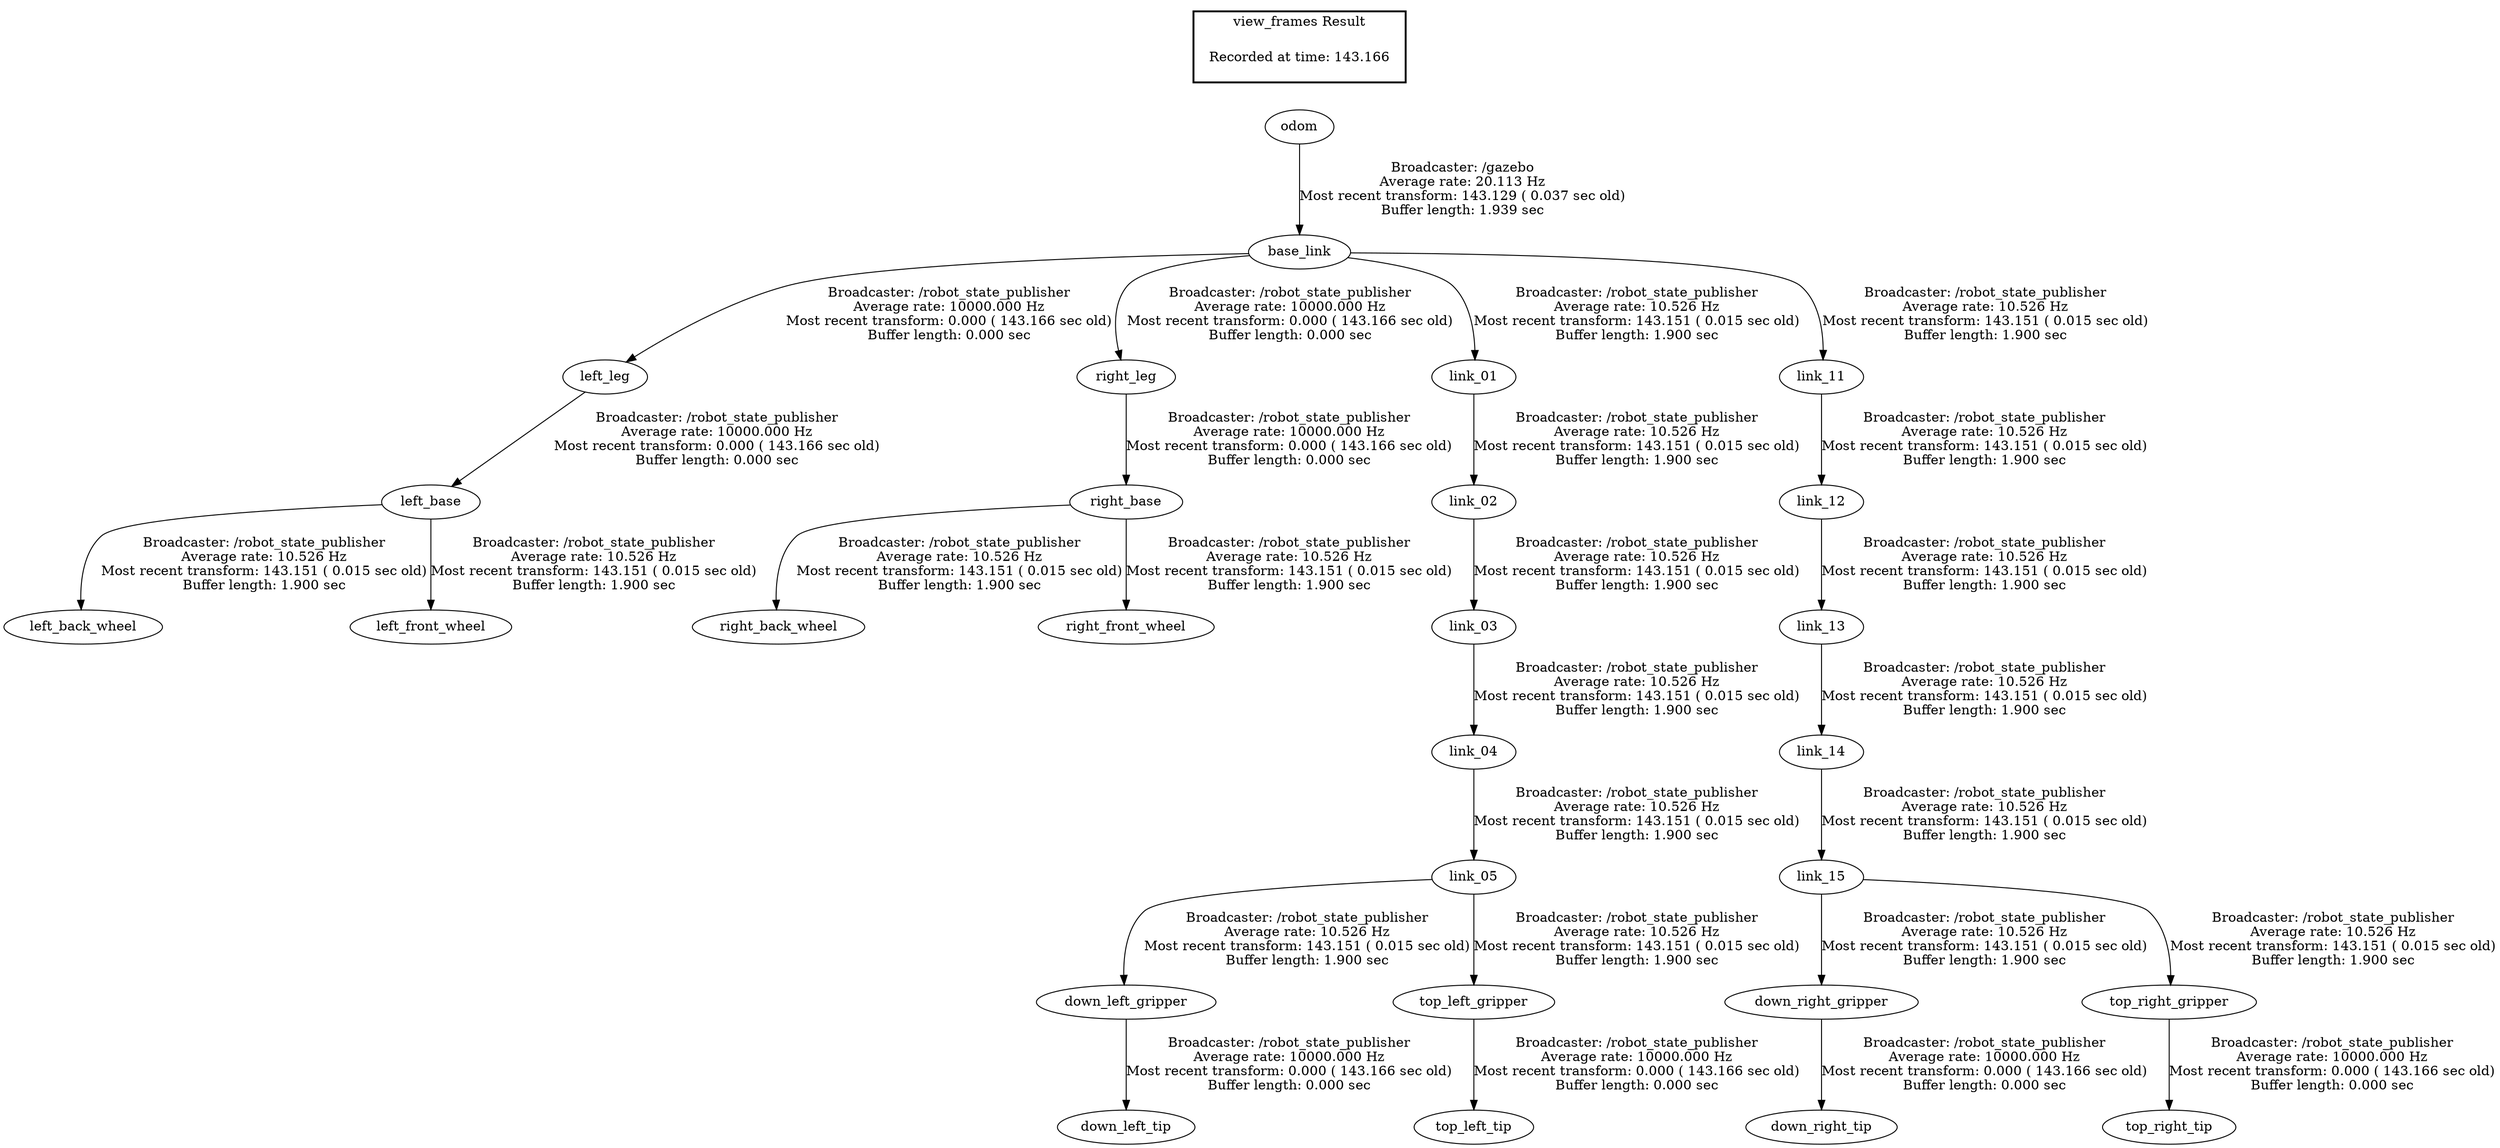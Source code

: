 digraph G {
"base_link" -> "left_leg"[label="Broadcaster: /robot_state_publisher\nAverage rate: 10000.000 Hz\nMost recent transform: 0.000 ( 143.166 sec old)\nBuffer length: 0.000 sec\n"];
"odom" -> "base_link"[label="Broadcaster: /gazebo\nAverage rate: 20.113 Hz\nMost recent transform: 143.129 ( 0.037 sec old)\nBuffer length: 1.939 sec\n"];
"base_link" -> "right_leg"[label="Broadcaster: /robot_state_publisher\nAverage rate: 10000.000 Hz\nMost recent transform: 0.000 ( 143.166 sec old)\nBuffer length: 0.000 sec\n"];
"down_left_gripper" -> "down_left_tip"[label="Broadcaster: /robot_state_publisher\nAverage rate: 10000.000 Hz\nMost recent transform: 0.000 ( 143.166 sec old)\nBuffer length: 0.000 sec\n"];
"link_05" -> "down_left_gripper"[label="Broadcaster: /robot_state_publisher\nAverage rate: 10.526 Hz\nMost recent transform: 143.151 ( 0.015 sec old)\nBuffer length: 1.900 sec\n"];
"down_right_gripper" -> "down_right_tip"[label="Broadcaster: /robot_state_publisher\nAverage rate: 10000.000 Hz\nMost recent transform: 0.000 ( 143.166 sec old)\nBuffer length: 0.000 sec\n"];
"link_15" -> "down_right_gripper"[label="Broadcaster: /robot_state_publisher\nAverage rate: 10.526 Hz\nMost recent transform: 143.151 ( 0.015 sec old)\nBuffer length: 1.900 sec\n"];
"left_leg" -> "left_base"[label="Broadcaster: /robot_state_publisher\nAverage rate: 10000.000 Hz\nMost recent transform: 0.000 ( 143.166 sec old)\nBuffer length: 0.000 sec\n"];
"right_leg" -> "right_base"[label="Broadcaster: /robot_state_publisher\nAverage rate: 10000.000 Hz\nMost recent transform: 0.000 ( 143.166 sec old)\nBuffer length: 0.000 sec\n"];
"top_left_gripper" -> "top_left_tip"[label="Broadcaster: /robot_state_publisher\nAverage rate: 10000.000 Hz\nMost recent transform: 0.000 ( 143.166 sec old)\nBuffer length: 0.000 sec\n"];
"link_05" -> "top_left_gripper"[label="Broadcaster: /robot_state_publisher\nAverage rate: 10.526 Hz\nMost recent transform: 143.151 ( 0.015 sec old)\nBuffer length: 1.900 sec\n"];
"top_right_gripper" -> "top_right_tip"[label="Broadcaster: /robot_state_publisher\nAverage rate: 10000.000 Hz\nMost recent transform: 0.000 ( 143.166 sec old)\nBuffer length: 0.000 sec\n"];
"link_15" -> "top_right_gripper"[label="Broadcaster: /robot_state_publisher\nAverage rate: 10.526 Hz\nMost recent transform: 143.151 ( 0.015 sec old)\nBuffer length: 1.900 sec\n"];
"base_link" -> "link_01"[label="Broadcaster: /robot_state_publisher\nAverage rate: 10.526 Hz\nMost recent transform: 143.151 ( 0.015 sec old)\nBuffer length: 1.900 sec\n"];
"base_link" -> "link_11"[label="Broadcaster: /robot_state_publisher\nAverage rate: 10.526 Hz\nMost recent transform: 143.151 ( 0.015 sec old)\nBuffer length: 1.900 sec\n"];
"link_04" -> "link_05"[label="Broadcaster: /robot_state_publisher\nAverage rate: 10.526 Hz\nMost recent transform: 143.151 ( 0.015 sec old)\nBuffer length: 1.900 sec\n"];
"link_14" -> "link_15"[label="Broadcaster: /robot_state_publisher\nAverage rate: 10.526 Hz\nMost recent transform: 143.151 ( 0.015 sec old)\nBuffer length: 1.900 sec\n"];
"left_base" -> "left_back_wheel"[label="Broadcaster: /robot_state_publisher\nAverage rate: 10.526 Hz\nMost recent transform: 143.151 ( 0.015 sec old)\nBuffer length: 1.900 sec\n"];
"left_base" -> "left_front_wheel"[label="Broadcaster: /robot_state_publisher\nAverage rate: 10.526 Hz\nMost recent transform: 143.151 ( 0.015 sec old)\nBuffer length: 1.900 sec\n"];
"link_01" -> "link_02"[label="Broadcaster: /robot_state_publisher\nAverage rate: 10.526 Hz\nMost recent transform: 143.151 ( 0.015 sec old)\nBuffer length: 1.900 sec\n"];
"link_02" -> "link_03"[label="Broadcaster: /robot_state_publisher\nAverage rate: 10.526 Hz\nMost recent transform: 143.151 ( 0.015 sec old)\nBuffer length: 1.900 sec\n"];
"link_03" -> "link_04"[label="Broadcaster: /robot_state_publisher\nAverage rate: 10.526 Hz\nMost recent transform: 143.151 ( 0.015 sec old)\nBuffer length: 1.900 sec\n"];
"link_11" -> "link_12"[label="Broadcaster: /robot_state_publisher\nAverage rate: 10.526 Hz\nMost recent transform: 143.151 ( 0.015 sec old)\nBuffer length: 1.900 sec\n"];
"link_12" -> "link_13"[label="Broadcaster: /robot_state_publisher\nAverage rate: 10.526 Hz\nMost recent transform: 143.151 ( 0.015 sec old)\nBuffer length: 1.900 sec\n"];
"link_13" -> "link_14"[label="Broadcaster: /robot_state_publisher\nAverage rate: 10.526 Hz\nMost recent transform: 143.151 ( 0.015 sec old)\nBuffer length: 1.900 sec\n"];
"right_base" -> "right_back_wheel"[label="Broadcaster: /robot_state_publisher\nAverage rate: 10.526 Hz\nMost recent transform: 143.151 ( 0.015 sec old)\nBuffer length: 1.900 sec\n"];
"right_base" -> "right_front_wheel"[label="Broadcaster: /robot_state_publisher\nAverage rate: 10.526 Hz\nMost recent transform: 143.151 ( 0.015 sec old)\nBuffer length: 1.900 sec\n"];
edge [style=invis];
 subgraph cluster_legend { style=bold; color=black; label ="view_frames Result";
"Recorded at time: 143.166"[ shape=plaintext ] ;
 }->"odom";
}